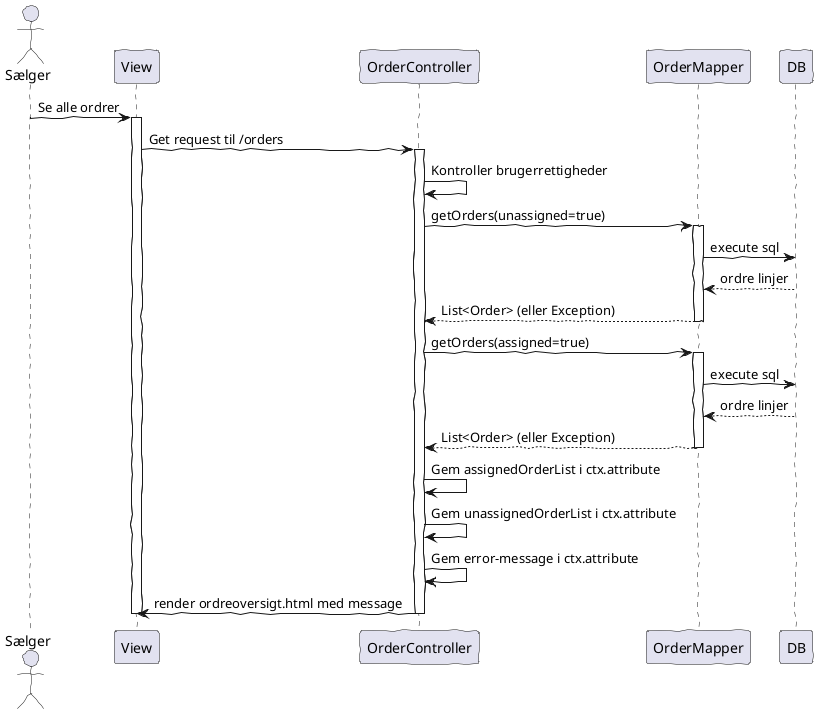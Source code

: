 @startuml
'https://plantuml.com/sequence-diagram
!pragma layout smetana
skinparam handwritten true

actor Sælger
participant View as V
participant "OrderController" as C
participant "OrderMapper" as M
participant DB


Sælger -> V: Se alle ordrer
activate V

V -> C: Get request til /orders
activate C
C -> C: Kontroller brugerrettigheder
C -> M: getOrders(unassigned=true)
activate M
M -> DB: execute sql
DB --> M: ordre linjer
M --> C: List<Order> (eller Exception)
deactivate M

C -> M: getOrders(assigned=true)
activate M
M -> DB: execute sql
DB --> M: ordre linjer
M --> C: List<Order> (eller Exception)
deactivate M
C -> C: Gem assignedOrderList i ctx.attribute
C -> C: Gem unassignedOrderList i ctx.attribute
C -> C: Gem error-message i ctx.attribute
C -> V: render ordreoversigt.html med message
deactivate C

deactivate V

@enduml